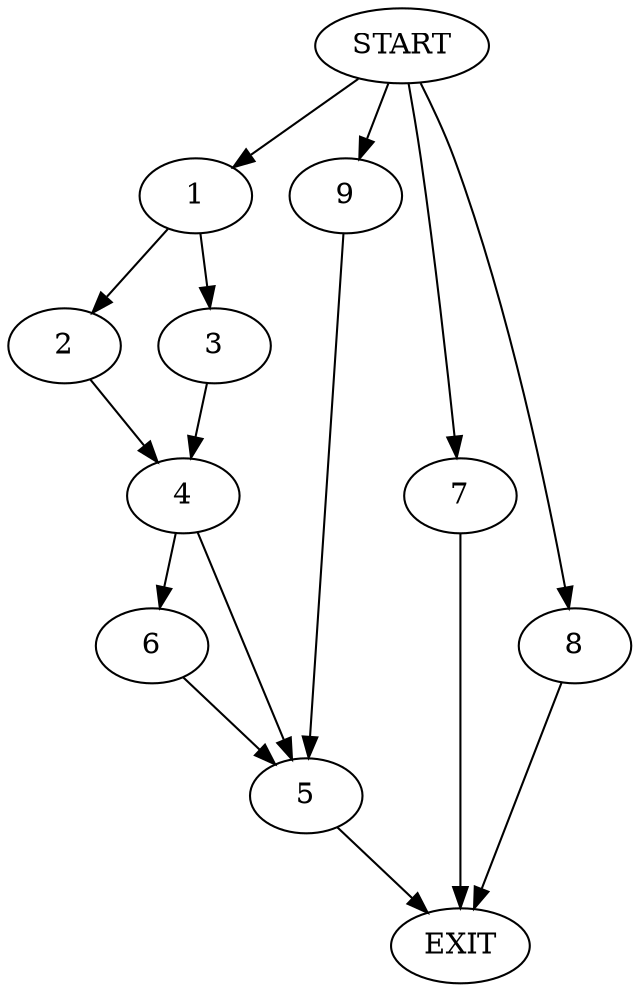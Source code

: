digraph {
0 [label="START"]
10 [label="EXIT"]
0 -> 1
1 -> 2
1 -> 3
2 -> 4
3 -> 4
4 -> 5
4 -> 6
0 -> 7
7 -> 10
6 -> 5
5 -> 10
0 -> 8
8 -> 10
0 -> 9
9 -> 5
}
